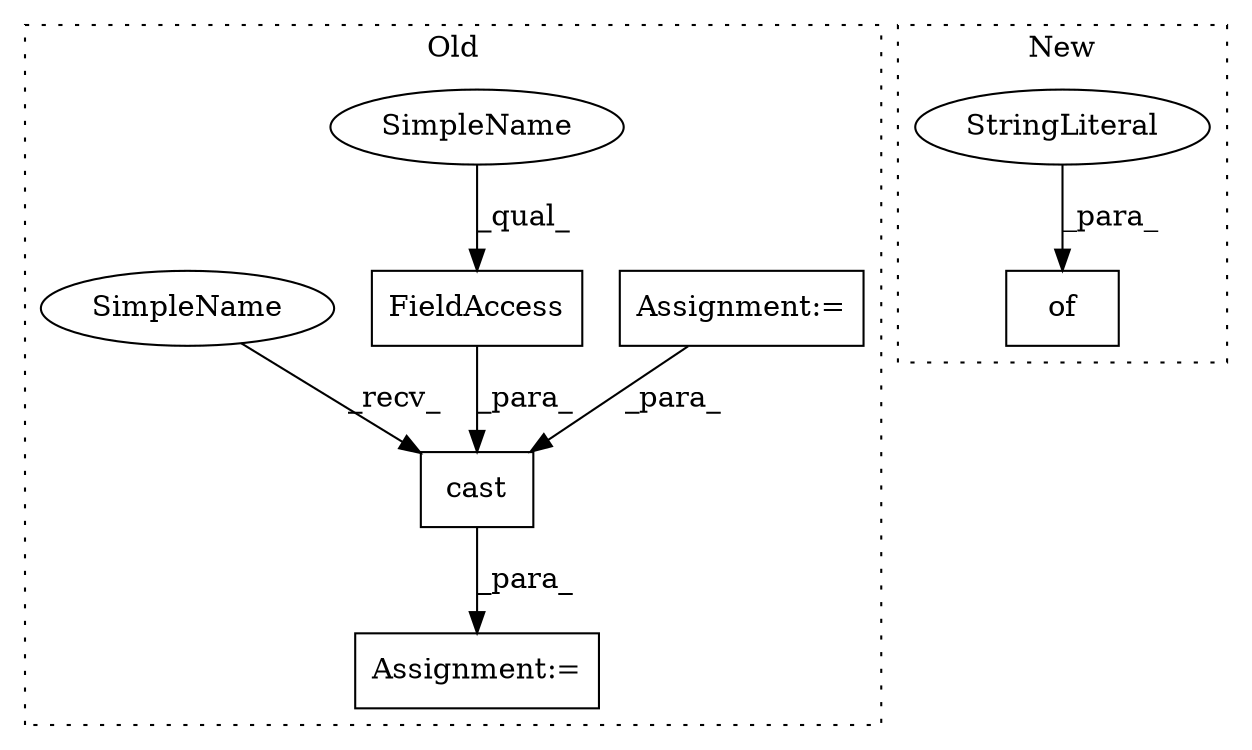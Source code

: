 digraph G {
subgraph cluster0 {
1 [label="cast" a="32" s="2781,2815" l="5,1" shape="box"];
3 [label="FieldAccess" a="22" s="2797" l="18" shape="box"];
4 [label="Assignment:=" a="7" s="2855" l="1" shape="box"];
6 [label="Assignment:=" a="7" s="2109" l="10" shape="box"];
7 [label="SimpleName" a="42" s="2797" l="10" shape="ellipse"];
8 [label="SimpleName" a="42" s="2770" l="10" shape="ellipse"];
label = "Old";
style="dotted";
}
subgraph cluster1 {
2 [label="of" a="32" s="2510,2544" l="3,1" shape="box"];
5 [label="StringLiteral" a="45" s="2513" l="16" shape="ellipse"];
label = "New";
style="dotted";
}
1 -> 4 [label="_para_"];
3 -> 1 [label="_para_"];
5 -> 2 [label="_para_"];
6 -> 1 [label="_para_"];
7 -> 3 [label="_qual_"];
8 -> 1 [label="_recv_"];
}
